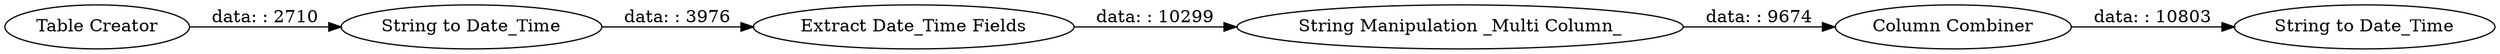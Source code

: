 digraph {
	"7885021081946562737_6" [label="String Manipulation _Multi Column_"]
	"7885021081946562737_5" [label="String to Date_Time"]
	"7885021081946562737_3" [label="Extract Date_Time Fields"]
	"7885021081946562737_4" [label="Column Combiner"]
	"7885021081946562737_1" [label="Table Creator"]
	"7885021081946562737_2" [label="String to Date_Time"]
	"7885021081946562737_6" -> "7885021081946562737_4" [label="data: : 9674"]
	"7885021081946562737_1" -> "7885021081946562737_2" [label="data: : 2710"]
	"7885021081946562737_2" -> "7885021081946562737_3" [label="data: : 3976"]
	"7885021081946562737_3" -> "7885021081946562737_6" [label="data: : 10299"]
	"7885021081946562737_4" -> "7885021081946562737_5" [label="data: : 10803"]
	rankdir=LR
}
